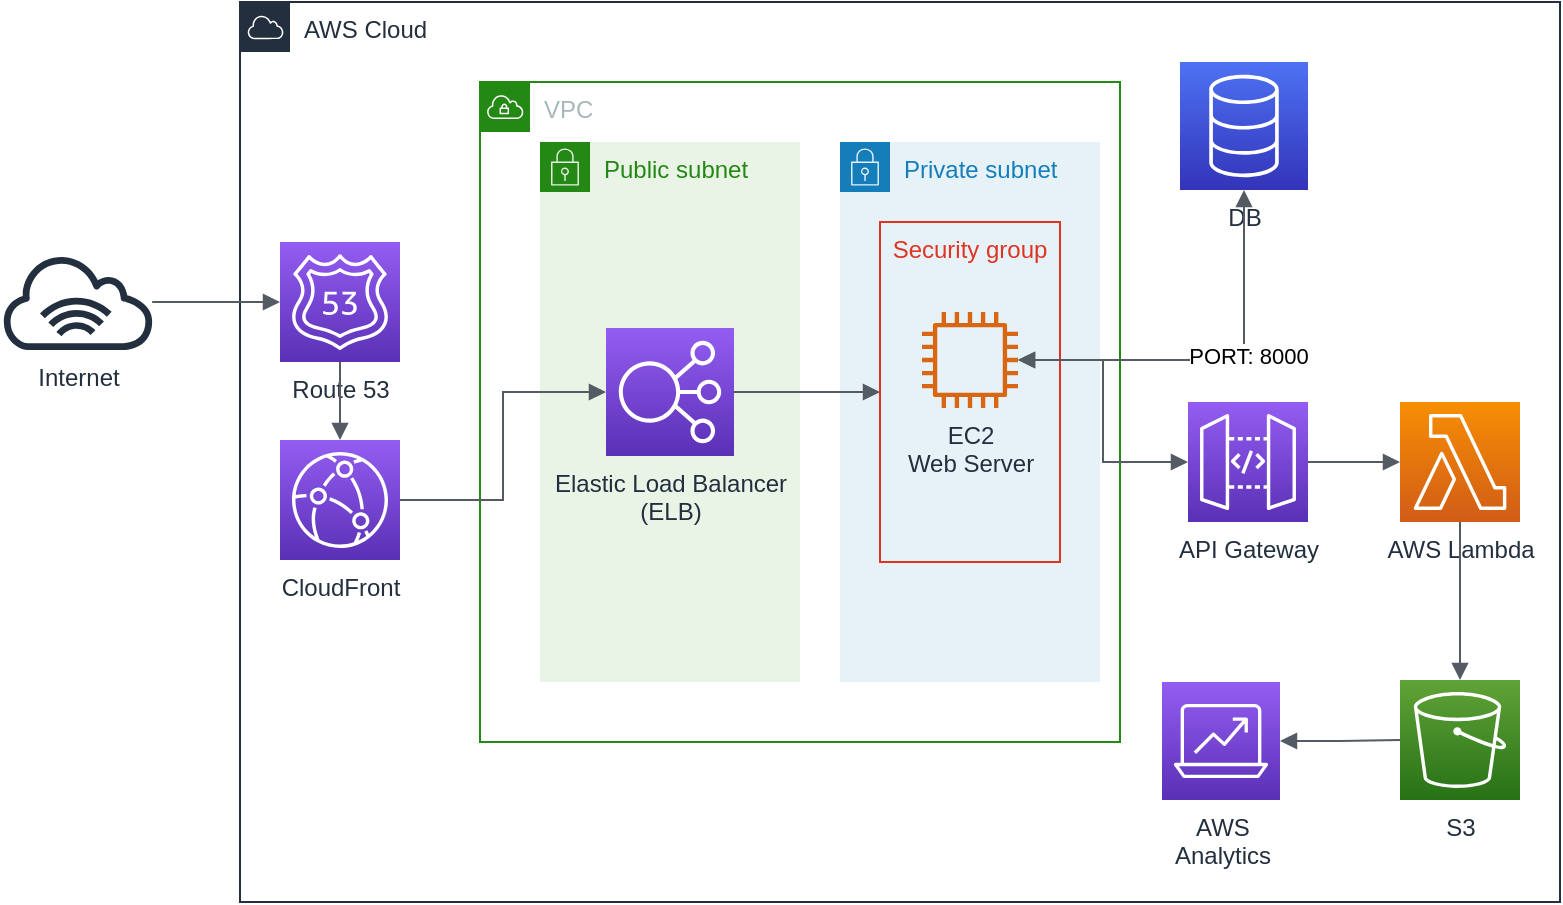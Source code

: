 <mxfile version="14.5.3" type="device"><diagram id="0ezewTCPz5PVdqYz3jrF" name="Page-1"><mxGraphModel dx="870" dy="595" grid="1" gridSize="10" guides="1" tooltips="1" connect="1" arrows="1" fold="1" page="1" pageScale="1" pageWidth="850" pageHeight="1100" math="0" shadow="0"><root><mxCell id="0"/><mxCell id="1" parent="0"/><mxCell id="aTzn7KfuK3XtH5DROHLS-1" value="AWS Cloud" style="points=[[0,0],[0.25,0],[0.5,0],[0.75,0],[1,0],[1,0.25],[1,0.5],[1,0.75],[1,1],[0.75,1],[0.5,1],[0.25,1],[0,1],[0,0.75],[0,0.5],[0,0.25]];outlineConnect=0;gradientColor=none;html=1;whiteSpace=wrap;fontSize=12;fontStyle=0;shape=mxgraph.aws4.group;grIcon=mxgraph.aws4.group_aws_cloud;strokeColor=#232F3E;fillColor=none;verticalAlign=top;align=left;spacingLeft=30;fontColor=#232F3E;dashed=0;" vertex="1" parent="1"><mxGeometry x="120" y="40" width="660" height="450" as="geometry"/></mxCell><mxCell id="aTzn7KfuK3XtH5DROHLS-2" value="VPC" style="points=[[0,0],[0.25,0],[0.5,0],[0.75,0],[1,0],[1,0.25],[1,0.5],[1,0.75],[1,1],[0.75,1],[0.5,1],[0.25,1],[0,1],[0,0.75],[0,0.5],[0,0.25]];outlineConnect=0;gradientColor=none;html=1;whiteSpace=wrap;fontSize=12;fontStyle=0;shape=mxgraph.aws4.group;grIcon=mxgraph.aws4.group_vpc;strokeColor=#248814;fillColor=none;verticalAlign=top;align=left;spacingLeft=30;fontColor=#AAB7B8;dashed=0;" vertex="1" parent="1"><mxGeometry x="240" y="80" width="320" height="330" as="geometry"/></mxCell><mxCell id="aTzn7KfuK3XtH5DROHLS-3" value="Public subnet" style="points=[[0,0],[0.25,0],[0.5,0],[0.75,0],[1,0],[1,0.25],[1,0.5],[1,0.75],[1,1],[0.75,1],[0.5,1],[0.25,1],[0,1],[0,0.75],[0,0.5],[0,0.25]];outlineConnect=0;gradientColor=none;html=1;whiteSpace=wrap;fontSize=12;fontStyle=0;shape=mxgraph.aws4.group;grIcon=mxgraph.aws4.group_security_group;grStroke=0;strokeColor=#248814;fillColor=#E9F3E6;verticalAlign=top;align=left;spacingLeft=30;fontColor=#248814;dashed=0;" vertex="1" parent="1"><mxGeometry x="270" y="110" width="130" height="270" as="geometry"/></mxCell><mxCell id="aTzn7KfuK3XtH5DROHLS-4" value="Private subnet" style="points=[[0,0],[0.25,0],[0.5,0],[0.75,0],[1,0],[1,0.25],[1,0.5],[1,0.75],[1,1],[0.75,1],[0.5,1],[0.25,1],[0,1],[0,0.75],[0,0.5],[0,0.25]];outlineConnect=0;gradientColor=none;html=1;whiteSpace=wrap;fontSize=12;fontStyle=0;shape=mxgraph.aws4.group;grIcon=mxgraph.aws4.group_security_group;grStroke=0;strokeColor=#147EBA;fillColor=#E6F2F8;verticalAlign=top;align=left;spacingLeft=30;fontColor=#147EBA;dashed=0;" vertex="1" parent="1"><mxGeometry x="420" y="110" width="130" height="270" as="geometry"/></mxCell><mxCell id="aTzn7KfuK3XtH5DROHLS-5" value="Security group" style="fillColor=none;strokeColor=#DD3522;verticalAlign=top;fontStyle=0;fontColor=#DD3522;" vertex="1" parent="1"><mxGeometry x="440" y="150" width="90" height="170" as="geometry"/></mxCell><mxCell id="aTzn7KfuK3XtH5DROHLS-6" value="DB" style="points=[[0,0,0],[0.25,0,0],[0.5,0,0],[0.75,0,0],[1,0,0],[0,1,0],[0.25,1,0],[0.5,1,0],[0.75,1,0],[1,1,0],[0,0.25,0],[0,0.5,0],[0,0.75,0],[1,0.25,0],[1,0.5,0],[1,0.75,0]];outlineConnect=0;fontColor=#232F3E;gradientColor=#4D72F3;gradientDirection=north;fillColor=#3334B9;strokeColor=#ffffff;dashed=0;verticalLabelPosition=bottom;verticalAlign=top;align=center;html=1;fontSize=12;fontStyle=0;aspect=fixed;shape=mxgraph.aws4.resourceIcon;resIcon=mxgraph.aws4.database;" vertex="1" parent="1"><mxGeometry x="590" y="70" width="64" height="64" as="geometry"/></mxCell><mxCell id="aTzn7KfuK3XtH5DROHLS-9" value="EC2&lt;br&gt;Web Server" style="outlineConnect=0;fontColor=#232F3E;gradientColor=none;fillColor=#D86613;strokeColor=none;dashed=0;verticalLabelPosition=bottom;verticalAlign=top;align=center;html=1;fontSize=12;fontStyle=0;aspect=fixed;pointerEvents=1;shape=mxgraph.aws4.instance2;" vertex="1" parent="1"><mxGeometry x="461" y="195" width="48" height="48" as="geometry"/></mxCell><mxCell id="aTzn7KfuK3XtH5DROHLS-13" value="" style="edgeStyle=orthogonalEdgeStyle;html=1;endArrow=block;elbow=vertical;startArrow=block;startFill=1;endFill=1;strokeColor=#545B64;rounded=0;" edge="1" parent="1" source="aTzn7KfuK3XtH5DROHLS-9" target="aTzn7KfuK3XtH5DROHLS-6"><mxGeometry width="100" relative="1" as="geometry"><mxPoint x="650" y="170" as="sourcePoint"/><mxPoint x="710" y="245" as="targetPoint"/></mxGeometry></mxCell><mxCell id="aTzn7KfuK3XtH5DROHLS-24" value="PORT: 8000" style="edgeLabel;html=1;align=center;verticalAlign=middle;resizable=0;points=[];" vertex="1" connectable="0" parent="aTzn7KfuK3XtH5DROHLS-13"><mxGeometry x="0.168" y="-2" relative="1" as="geometry"><mxPoint as="offset"/></mxGeometry></mxCell><mxCell id="aTzn7KfuK3XtH5DROHLS-23" style="edgeStyle=orthogonalEdgeStyle;rounded=0;orthogonalLoop=1;jettySize=auto;html=1;exitX=0.5;exitY=1;exitDx=0;exitDy=0;" edge="1" parent="1" source="aTzn7KfuK3XtH5DROHLS-2" target="aTzn7KfuK3XtH5DROHLS-2"><mxGeometry relative="1" as="geometry"/></mxCell><mxCell id="aTzn7KfuK3XtH5DROHLS-26" value="API Gateway" style="points=[[0,0,0],[0.25,0,0],[0.5,0,0],[0.75,0,0],[1,0,0],[0,1,0],[0.25,1,0],[0.5,1,0],[0.75,1,0],[1,1,0],[0,0.25,0],[0,0.5,0],[0,0.75,0],[1,0.25,0],[1,0.5,0],[1,0.75,0]];outlineConnect=0;fontColor=#232F3E;gradientColor=#945DF2;gradientDirection=north;fillColor=#5A30B5;strokeColor=#ffffff;dashed=0;verticalLabelPosition=bottom;verticalAlign=top;align=center;html=1;fontSize=12;fontStyle=0;aspect=fixed;shape=mxgraph.aws4.resourceIcon;resIcon=mxgraph.aws4.api_gateway;" vertex="1" parent="1"><mxGeometry x="594" y="240" width="60" height="60" as="geometry"/></mxCell><mxCell id="aTzn7KfuK3XtH5DROHLS-27" value="CloudFront" style="points=[[0,0,0],[0.25,0,0],[0.5,0,0],[0.75,0,0],[1,0,0],[0,1,0],[0.25,1,0],[0.5,1,0],[0.75,1,0],[1,1,0],[0,0.25,0],[0,0.5,0],[0,0.75,0],[1,0.25,0],[1,0.5,0],[1,0.75,0]];outlineConnect=0;fontColor=#232F3E;gradientColor=#945DF2;gradientDirection=north;fillColor=#5A30B5;strokeColor=#ffffff;dashed=0;verticalLabelPosition=bottom;verticalAlign=top;align=center;html=1;fontSize=12;fontStyle=0;aspect=fixed;shape=mxgraph.aws4.resourceIcon;resIcon=mxgraph.aws4.cloudfront;" vertex="1" parent="1"><mxGeometry x="140" y="259" width="60" height="60" as="geometry"/></mxCell><mxCell id="aTzn7KfuK3XtH5DROHLS-28" value="Route 53" style="points=[[0,0,0],[0.25,0,0],[0.5,0,0],[0.75,0,0],[1,0,0],[0,1,0],[0.25,1,0],[0.5,1,0],[0.75,1,0],[1,1,0],[0,0.25,0],[0,0.5,0],[0,0.75,0],[1,0.25,0],[1,0.5,0],[1,0.75,0]];outlineConnect=0;fontColor=#232F3E;gradientColor=#945DF2;gradientDirection=north;fillColor=#5A30B5;strokeColor=#ffffff;dashed=0;verticalLabelPosition=bottom;verticalAlign=top;align=center;html=1;fontSize=12;fontStyle=0;aspect=fixed;shape=mxgraph.aws4.resourceIcon;resIcon=mxgraph.aws4.route_53;" vertex="1" parent="1"><mxGeometry x="140" y="160" width="60" height="60" as="geometry"/></mxCell><mxCell id="aTzn7KfuK3XtH5DROHLS-29" value="Elastic Load Balancer &lt;br&gt;(ELB)" style="points=[[0,0,0],[0.25,0,0],[0.5,0,0],[0.75,0,0],[1,0,0],[0,1,0],[0.25,1,0],[0.5,1,0],[0.75,1,0],[1,1,0],[0,0.25,0],[0,0.5,0],[0,0.75,0],[1,0.25,0],[1,0.5,0],[1,0.75,0]];outlineConnect=0;fontColor=#232F3E;gradientColor=#945DF2;gradientDirection=north;fillColor=#5A30B5;strokeColor=#ffffff;dashed=0;verticalLabelPosition=bottom;verticalAlign=top;align=center;html=1;fontSize=12;fontStyle=0;aspect=fixed;shape=mxgraph.aws4.resourceIcon;resIcon=mxgraph.aws4.elastic_load_balancing;" vertex="1" parent="1"><mxGeometry x="303" y="203" width="64" height="64" as="geometry"/></mxCell><mxCell id="aTzn7KfuK3XtH5DROHLS-30" value="AWS Lambda" style="points=[[0,0,0],[0.25,0,0],[0.5,0,0],[0.75,0,0],[1,0,0],[0,1,0],[0.25,1,0],[0.5,1,0],[0.75,1,0],[1,1,0],[0,0.25,0],[0,0.5,0],[0,0.75,0],[1,0.25,0],[1,0.5,0],[1,0.75,0]];outlineConnect=0;fontColor=#232F3E;gradientColor=#F78E04;gradientDirection=north;fillColor=#D05C17;strokeColor=#ffffff;dashed=0;verticalLabelPosition=bottom;verticalAlign=top;align=center;html=1;fontSize=12;fontStyle=0;aspect=fixed;shape=mxgraph.aws4.resourceIcon;resIcon=mxgraph.aws4.lambda;" vertex="1" parent="1"><mxGeometry x="700" y="240" width="60" height="60" as="geometry"/></mxCell><mxCell id="aTzn7KfuK3XtH5DROHLS-31" value="S3" style="points=[[0,0,0],[0.25,0,0],[0.5,0,0],[0.75,0,0],[1,0,0],[0,1,0],[0.25,1,0],[0.5,1,0],[0.75,1,0],[1,1,0],[0,0.25,0],[0,0.5,0],[0,0.75,0],[1,0.25,0],[1,0.5,0],[1,0.75,0]];outlineConnect=0;fontColor=#232F3E;gradientColor=#60A337;gradientDirection=north;fillColor=#277116;strokeColor=#ffffff;dashed=0;verticalLabelPosition=bottom;verticalAlign=top;align=center;html=1;fontSize=12;fontStyle=0;aspect=fixed;shape=mxgraph.aws4.resourceIcon;resIcon=mxgraph.aws4.s3;" vertex="1" parent="1"><mxGeometry x="700" y="379" width="60" height="60" as="geometry"/></mxCell><mxCell id="aTzn7KfuK3XtH5DROHLS-32" value="AWS &lt;br&gt;Analytics" style="points=[[0,0,0],[0.25,0,0],[0.5,0,0],[0.75,0,0],[1,0,0],[0,1,0],[0.25,1,0],[0.5,1,0],[0.75,1,0],[1,1,0],[0,0.25,0],[0,0.5,0],[0,0.75,0],[1,0.25,0],[1,0.5,0],[1,0.75,0]];outlineConnect=0;fontColor=#232F3E;gradientColor=#945DF2;gradientDirection=north;fillColor=#5A30B5;strokeColor=#ffffff;dashed=0;verticalLabelPosition=bottom;verticalAlign=top;align=center;html=1;fontSize=12;fontStyle=0;aspect=fixed;shape=mxgraph.aws4.resourceIcon;resIcon=mxgraph.aws4.analytics;" vertex="1" parent="1"><mxGeometry x="581" y="380" width="59" height="59" as="geometry"/></mxCell><mxCell id="aTzn7KfuK3XtH5DROHLS-33" value="" style="edgeStyle=orthogonalEdgeStyle;html=1;endArrow=block;elbow=vertical;startArrow=none;endFill=1;strokeColor=#545B64;rounded=0;exitX=1;exitY=0.5;exitDx=0;exitDy=0;exitPerimeter=0;" edge="1" parent="1" source="aTzn7KfuK3XtH5DROHLS-26" target="aTzn7KfuK3XtH5DROHLS-30"><mxGeometry width="100" relative="1" as="geometry"><mxPoint x="600" y="350" as="sourcePoint"/><mxPoint x="690" y="280" as="targetPoint"/></mxGeometry></mxCell><mxCell id="aTzn7KfuK3XtH5DROHLS-34" value="" style="edgeStyle=orthogonalEdgeStyle;html=1;endArrow=block;elbow=vertical;startArrow=none;endFill=1;strokeColor=#545B64;rounded=0;entryX=0.5;entryY=0;entryDx=0;entryDy=0;entryPerimeter=0;" edge="1" parent="1" source="aTzn7KfuK3XtH5DROHLS-30" target="aTzn7KfuK3XtH5DROHLS-31"><mxGeometry width="100" relative="1" as="geometry"><mxPoint x="640" y="360" as="sourcePoint"/><mxPoint x="740" y="360" as="targetPoint"/></mxGeometry></mxCell><mxCell id="aTzn7KfuK3XtH5DROHLS-36" value="" style="edgeStyle=orthogonalEdgeStyle;html=1;endArrow=none;elbow=vertical;startArrow=block;startFill=1;strokeColor=#545B64;rounded=0;entryX=0;entryY=0.5;entryDx=0;entryDy=0;entryPerimeter=0;exitX=1;exitY=0.5;exitDx=0;exitDy=0;exitPerimeter=0;" edge="1" parent="1" source="aTzn7KfuK3XtH5DROHLS-32" target="aTzn7KfuK3XtH5DROHLS-31"><mxGeometry width="100" relative="1" as="geometry"><mxPoint x="620" y="350" as="sourcePoint"/><mxPoint x="720" y="350" as="targetPoint"/></mxGeometry></mxCell><mxCell id="aTzn7KfuK3XtH5DROHLS-37" value="" style="edgeStyle=orthogonalEdgeStyle;html=1;endArrow=block;elbow=vertical;startArrow=block;startFill=1;endFill=1;strokeColor=#545B64;rounded=0;entryX=0;entryY=0.5;entryDx=0;entryDy=0;entryPerimeter=0;" edge="1" parent="1" source="aTzn7KfuK3XtH5DROHLS-9" target="aTzn7KfuK3XtH5DROHLS-26"><mxGeometry width="100" relative="1" as="geometry"><mxPoint x="550" y="350" as="sourcePoint"/><mxPoint x="650" y="350" as="targetPoint"/></mxGeometry></mxCell><mxCell id="aTzn7KfuK3XtH5DROHLS-39" value="" style="edgeStyle=orthogonalEdgeStyle;html=1;endArrow=block;elbow=vertical;startArrow=none;endFill=1;strokeColor=#545B64;rounded=0;entryX=0;entryY=0.5;entryDx=0;entryDy=0;entryPerimeter=0;" edge="1" parent="1" source="aTzn7KfuK3XtH5DROHLS-44" target="aTzn7KfuK3XtH5DROHLS-28"><mxGeometry width="100" relative="1" as="geometry"><mxPoint x="37.852" y="249" as="sourcePoint"/><mxPoint x="70" y="100" as="targetPoint"/></mxGeometry></mxCell><mxCell id="aTzn7KfuK3XtH5DROHLS-40" value="" style="edgeStyle=orthogonalEdgeStyle;html=1;endArrow=block;elbow=vertical;startArrow=none;endFill=1;strokeColor=#545B64;rounded=0;exitX=0.5;exitY=1;exitDx=0;exitDy=0;exitPerimeter=0;entryX=0.5;entryY=0;entryDx=0;entryDy=0;entryPerimeter=0;" edge="1" parent="1" source="aTzn7KfuK3XtH5DROHLS-28" target="aTzn7KfuK3XtH5DROHLS-27"><mxGeometry width="100" relative="1" as="geometry"><mxPoint x="140" y="430" as="sourcePoint"/><mxPoint x="240" y="430" as="targetPoint"/></mxGeometry></mxCell><mxCell id="aTzn7KfuK3XtH5DROHLS-41" style="edgeStyle=orthogonalEdgeStyle;rounded=0;orthogonalLoop=1;jettySize=auto;html=1;exitX=0.5;exitY=1;exitDx=0;exitDy=0;exitPerimeter=0;" edge="1" parent="1" source="aTzn7KfuK3XtH5DROHLS-27" target="aTzn7KfuK3XtH5DROHLS-27"><mxGeometry relative="1" as="geometry"/></mxCell><mxCell id="aTzn7KfuK3XtH5DROHLS-42" value="" style="edgeStyle=orthogonalEdgeStyle;html=1;endArrow=block;elbow=vertical;startArrow=none;endFill=1;strokeColor=#545B64;rounded=0;exitX=1;exitY=0.5;exitDx=0;exitDy=0;exitPerimeter=0;entryX=0;entryY=0.5;entryDx=0;entryDy=0;entryPerimeter=0;" edge="1" parent="1" source="aTzn7KfuK3XtH5DROHLS-27" target="aTzn7KfuK3XtH5DROHLS-29"><mxGeometry width="100" relative="1" as="geometry"><mxPoint x="130" y="380" as="sourcePoint"/><mxPoint x="230" y="380" as="targetPoint"/></mxGeometry></mxCell><mxCell id="aTzn7KfuK3XtH5DROHLS-43" value="" style="edgeStyle=orthogonalEdgeStyle;html=1;endArrow=block;elbow=vertical;startArrow=none;endFill=1;strokeColor=#545B64;rounded=0;exitX=1;exitY=0.5;exitDx=0;exitDy=0;exitPerimeter=0;entryX=0;entryY=0.5;entryDx=0;entryDy=0;" edge="1" parent="1" source="aTzn7KfuK3XtH5DROHLS-29" target="aTzn7KfuK3XtH5DROHLS-5"><mxGeometry width="100" relative="1" as="geometry"><mxPoint x="310" y="340" as="sourcePoint"/><mxPoint x="410" y="340" as="targetPoint"/></mxGeometry></mxCell><mxCell id="aTzn7KfuK3XtH5DROHLS-44" value="Internet" style="outlineConnect=0;fontColor=#232F3E;gradientColor=none;fillColor=#232F3E;strokeColor=none;dashed=0;verticalLabelPosition=bottom;verticalAlign=top;align=center;html=1;fontSize=12;fontStyle=0;aspect=fixed;pointerEvents=1;shape=mxgraph.aws4.internet_alt1;" vertex="1" parent="1"><mxGeometry y="166" width="78" height="48" as="geometry"/></mxCell></root></mxGraphModel></diagram></mxfile>